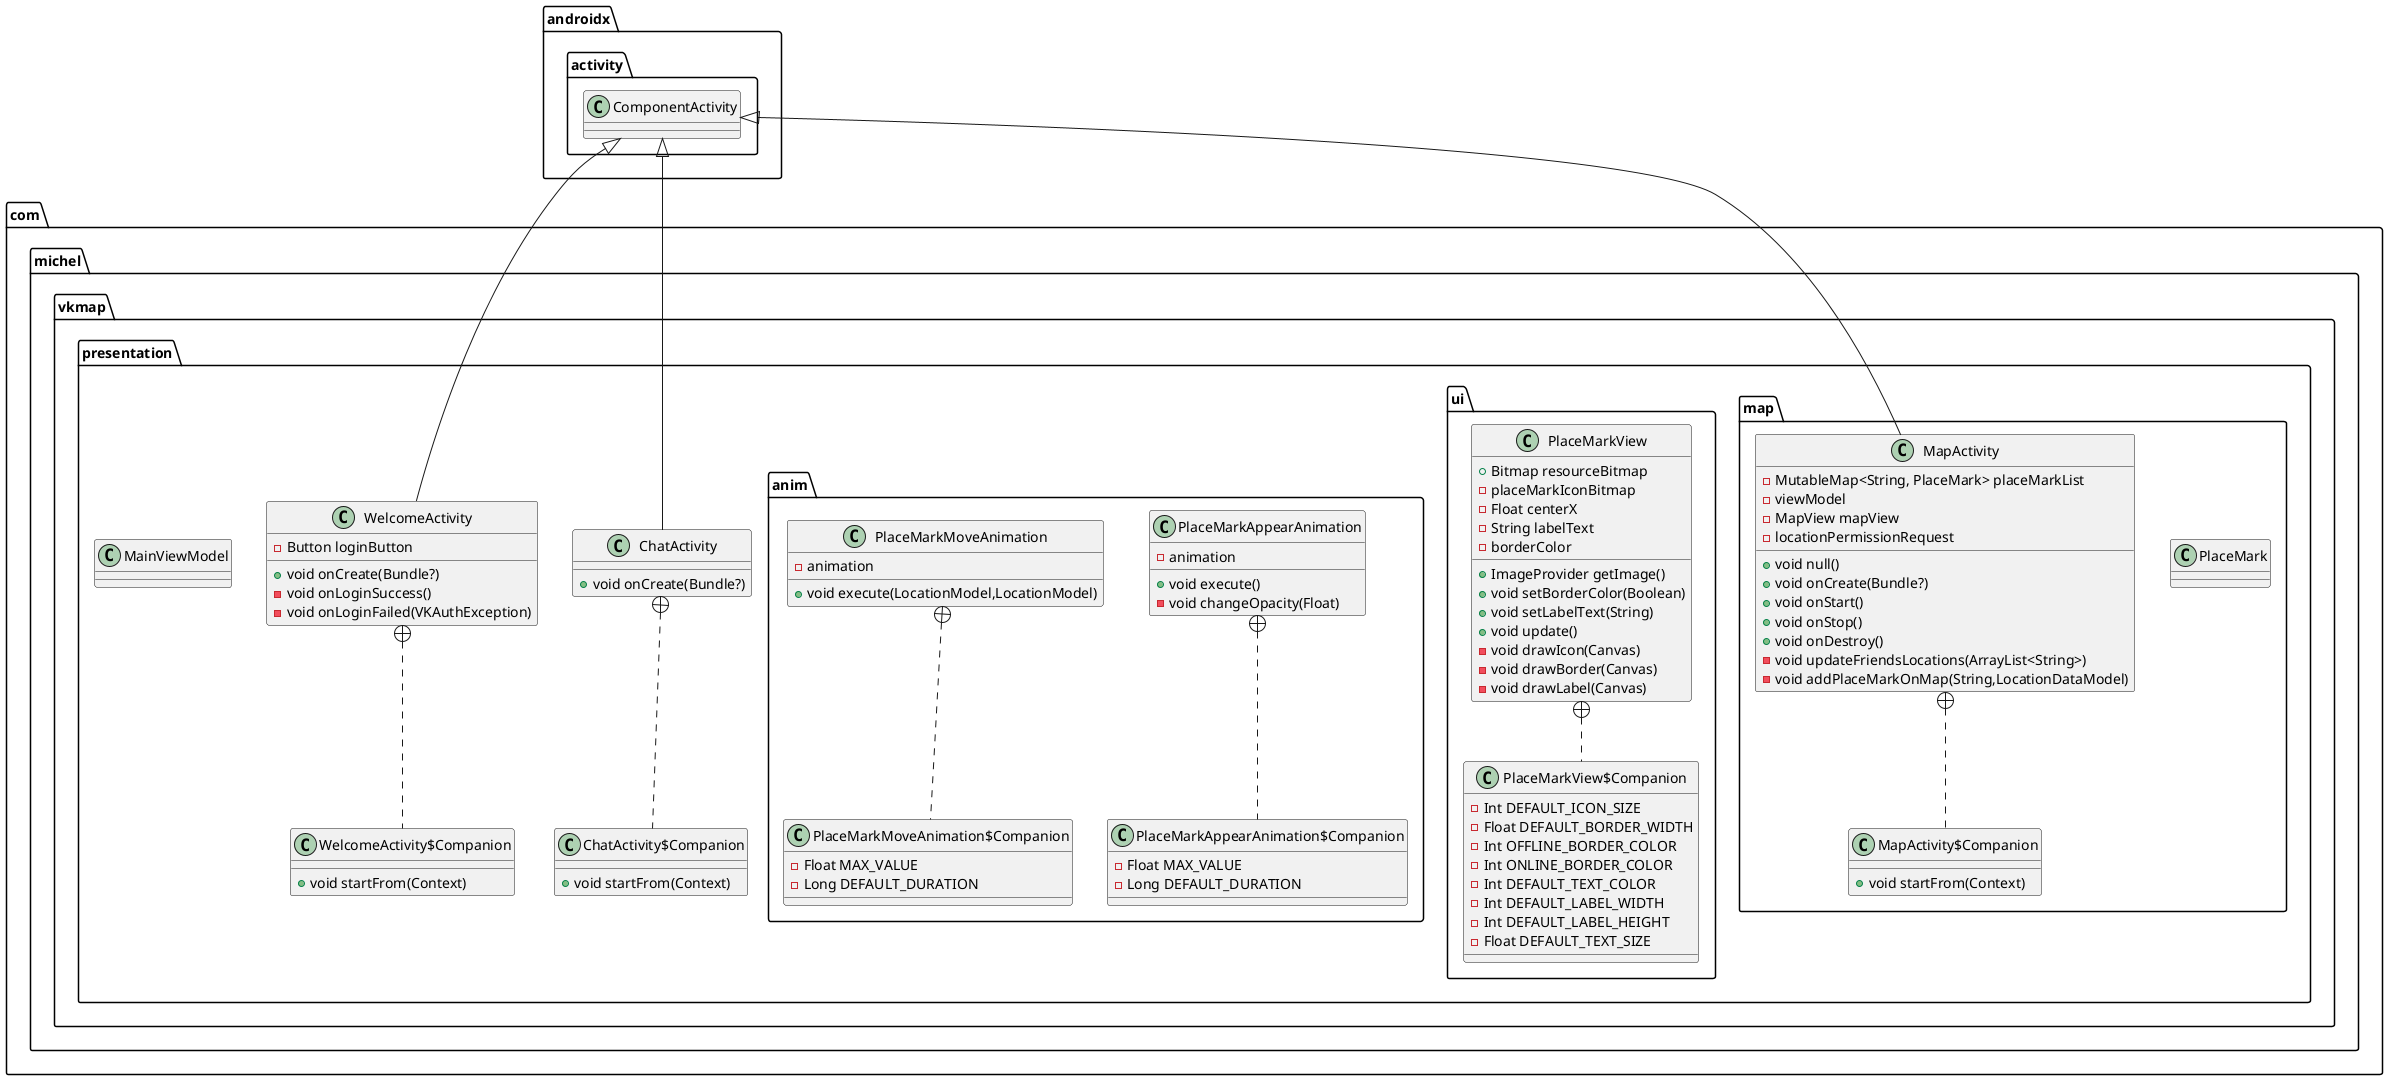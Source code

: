 @startuml
class com.michel.vkmap.presentation.ChatActivity$Companion {
+ void startFrom(Context)
}

class com.michel.vkmap.presentation.ChatActivity {
+ void onCreate(Bundle?)
}

class com.michel.vkmap.presentation.map.PlaceMark {
}
class com.michel.vkmap.presentation.map.MapActivity$Companion {
+ void startFrom(Context)
}

class com.michel.vkmap.presentation.map.MapActivity {
- MutableMap<String, PlaceMark> placeMarkList
-  viewModel
- MapView mapView
-  locationPermissionRequest
+ void null()
+ void onCreate(Bundle?)
+ void onStart()
+ void onStop()
+ void onDestroy()
- void updateFriendsLocations(ArrayList<String>)
- void addPlaceMarkOnMap(String,LocationDataModel)
}


class com.michel.vkmap.presentation.ui.PlaceMarkView$Companion {
- Int DEFAULT_ICON_SIZE
- Float DEFAULT_BORDER_WIDTH
- Int OFFLINE_BORDER_COLOR
- Int ONLINE_BORDER_COLOR
- Int DEFAULT_TEXT_COLOR
- Int DEFAULT_LABEL_WIDTH
- Int DEFAULT_LABEL_HEIGHT
- Float DEFAULT_TEXT_SIZE
}

class com.michel.vkmap.presentation.ui.PlaceMarkView {
+ Bitmap resourceBitmap
-  placeMarkIconBitmap
- Float centerX
- String labelText
-  borderColor
+ ImageProvider getImage()
+ void setBorderColor(Boolean)
+ void setLabelText(String)
+ void update()
- void drawIcon(Canvas)
- void drawBorder(Canvas)
- void drawLabel(Canvas)
}


class com.michel.vkmap.presentation.WelcomeActivity$Companion {
+ void startFrom(Context)
}

class com.michel.vkmap.presentation.WelcomeActivity {
- Button loginButton
+ void onCreate(Bundle?)
- void onLoginSuccess()
- void onLoginFailed(VKAuthException)
}


class com.michel.vkmap.presentation.anim.PlaceMarkAppearAnimation$Companion {
- Float MAX_VALUE
- Long DEFAULT_DURATION
}

class com.michel.vkmap.presentation.anim.PlaceMarkAppearAnimation {
-  animation
+ void execute()
- void changeOpacity(Float)
}


class com.michel.vkmap.presentation.anim.PlaceMarkMoveAnimation$Companion {
- Float MAX_VALUE
- Long DEFAULT_DURATION
}

class com.michel.vkmap.presentation.anim.PlaceMarkMoveAnimation {
-  animation
+ void execute(LocationModel,LocationModel)
}


class com.michel.vkmap.presentation.MainViewModel {
}


com.michel.vkmap.presentation.ChatActivity +.. com.michel.vkmap.presentation.ChatActivity$Companion
androidx.activity.ComponentActivity <|-- com.michel.vkmap.presentation.ChatActivity
com.michel.vkmap.presentation.map.MapActivity +.. com.michel.vkmap.presentation.map.MapActivity$Companion
androidx.activity.ComponentActivity <|-- com.michel.vkmap.presentation.map.MapActivity
com.michel.vkmap.presentation.ui.PlaceMarkView +.. com.michel.vkmap.presentation.ui.PlaceMarkView$Companion
com.michel.vkmap.presentation.WelcomeActivity +.. com.michel.vkmap.presentation.WelcomeActivity$Companion
androidx.activity.ComponentActivity <|-- com.michel.vkmap.presentation.WelcomeActivity
com.michel.vkmap.presentation.anim.PlaceMarkAppearAnimation +.. com.michel.vkmap.presentation.anim.PlaceMarkAppearAnimation$Companion
com.michel.vkmap.presentation.anim.PlaceMarkMoveAnimation +.. com.michel.vkmap.presentation.anim.PlaceMarkMoveAnimation$Companion
@enduml